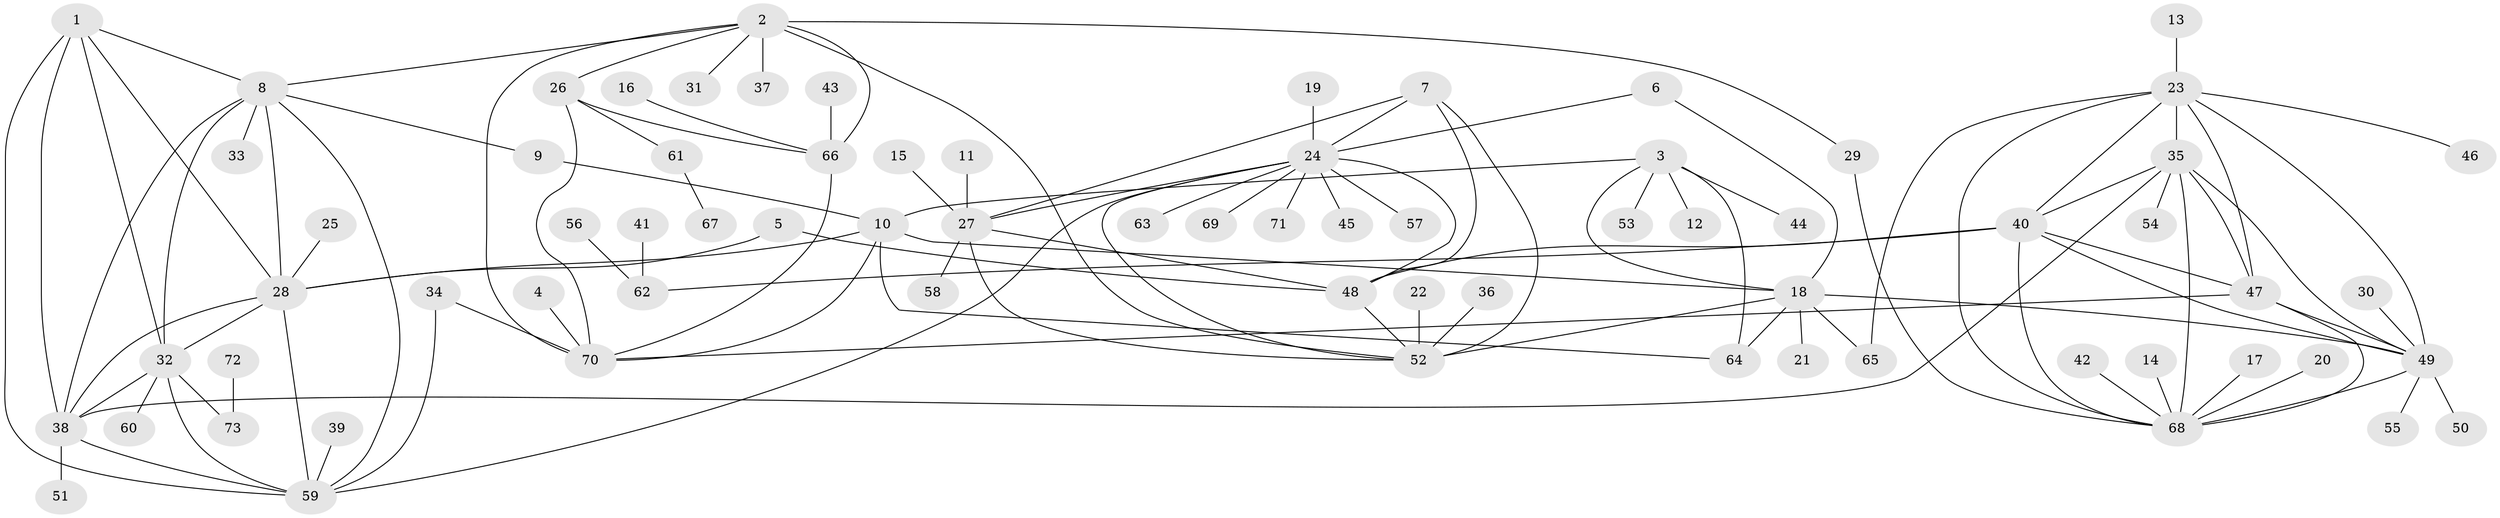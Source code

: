 // original degree distribution, {5: 0.025, 8: 0.03333333333333333, 10: 0.041666666666666664, 9: 0.06666666666666667, 11: 0.016666666666666666, 14: 0.008333333333333333, 6: 0.041666666666666664, 7: 0.016666666666666666, 4: 0.008333333333333333, 2: 0.13333333333333333, 3: 0.016666666666666666, 1: 0.5916666666666667}
// Generated by graph-tools (version 1.1) at 2025/37/03/04/25 23:37:45]
// undirected, 73 vertices, 116 edges
graph export_dot {
  node [color=gray90,style=filled];
  1;
  2;
  3;
  4;
  5;
  6;
  7;
  8;
  9;
  10;
  11;
  12;
  13;
  14;
  15;
  16;
  17;
  18;
  19;
  20;
  21;
  22;
  23;
  24;
  25;
  26;
  27;
  28;
  29;
  30;
  31;
  32;
  33;
  34;
  35;
  36;
  37;
  38;
  39;
  40;
  41;
  42;
  43;
  44;
  45;
  46;
  47;
  48;
  49;
  50;
  51;
  52;
  53;
  54;
  55;
  56;
  57;
  58;
  59;
  60;
  61;
  62;
  63;
  64;
  65;
  66;
  67;
  68;
  69;
  70;
  71;
  72;
  73;
  1 -- 8 [weight=1.0];
  1 -- 28 [weight=1.0];
  1 -- 32 [weight=1.0];
  1 -- 38 [weight=1.0];
  1 -- 59 [weight=1.0];
  2 -- 8 [weight=1.0];
  2 -- 26 [weight=2.0];
  2 -- 29 [weight=1.0];
  2 -- 31 [weight=1.0];
  2 -- 37 [weight=1.0];
  2 -- 52 [weight=1.0];
  2 -- 66 [weight=4.0];
  2 -- 70 [weight=2.0];
  3 -- 10 [weight=1.0];
  3 -- 12 [weight=1.0];
  3 -- 18 [weight=2.0];
  3 -- 44 [weight=1.0];
  3 -- 53 [weight=1.0];
  3 -- 64 [weight=2.0];
  4 -- 70 [weight=1.0];
  5 -- 28 [weight=1.0];
  5 -- 48 [weight=1.0];
  6 -- 18 [weight=1.0];
  6 -- 24 [weight=1.0];
  7 -- 24 [weight=2.0];
  7 -- 27 [weight=2.0];
  7 -- 48 [weight=2.0];
  7 -- 52 [weight=2.0];
  8 -- 9 [weight=1.0];
  8 -- 28 [weight=1.0];
  8 -- 32 [weight=1.0];
  8 -- 33 [weight=1.0];
  8 -- 38 [weight=1.0];
  8 -- 59 [weight=1.0];
  9 -- 10 [weight=1.0];
  10 -- 18 [weight=2.0];
  10 -- 28 [weight=1.0];
  10 -- 64 [weight=2.0];
  10 -- 70 [weight=1.0];
  11 -- 27 [weight=1.0];
  13 -- 23 [weight=1.0];
  14 -- 68 [weight=1.0];
  15 -- 27 [weight=1.0];
  16 -- 66 [weight=1.0];
  17 -- 68 [weight=1.0];
  18 -- 21 [weight=1.0];
  18 -- 49 [weight=1.0];
  18 -- 52 [weight=1.0];
  18 -- 64 [weight=4.0];
  18 -- 65 [weight=1.0];
  19 -- 24 [weight=1.0];
  20 -- 68 [weight=1.0];
  22 -- 52 [weight=1.0];
  23 -- 35 [weight=1.0];
  23 -- 40 [weight=1.0];
  23 -- 46 [weight=1.0];
  23 -- 47 [weight=1.0];
  23 -- 49 [weight=1.0];
  23 -- 65 [weight=1.0];
  23 -- 68 [weight=1.0];
  24 -- 27 [weight=1.0];
  24 -- 45 [weight=1.0];
  24 -- 48 [weight=1.0];
  24 -- 52 [weight=1.0];
  24 -- 57 [weight=1.0];
  24 -- 59 [weight=1.0];
  24 -- 63 [weight=1.0];
  24 -- 69 [weight=1.0];
  24 -- 71 [weight=1.0];
  25 -- 28 [weight=1.0];
  26 -- 61 [weight=1.0];
  26 -- 66 [weight=2.0];
  26 -- 70 [weight=1.0];
  27 -- 48 [weight=1.0];
  27 -- 52 [weight=1.0];
  27 -- 58 [weight=1.0];
  28 -- 32 [weight=1.0];
  28 -- 38 [weight=1.0];
  28 -- 59 [weight=1.0];
  29 -- 68 [weight=1.0];
  30 -- 49 [weight=1.0];
  32 -- 38 [weight=1.0];
  32 -- 59 [weight=1.0];
  32 -- 60 [weight=1.0];
  32 -- 73 [weight=1.0];
  34 -- 59 [weight=1.0];
  34 -- 70 [weight=1.0];
  35 -- 38 [weight=1.0];
  35 -- 40 [weight=1.0];
  35 -- 47 [weight=1.0];
  35 -- 49 [weight=1.0];
  35 -- 54 [weight=1.0];
  35 -- 68 [weight=1.0];
  36 -- 52 [weight=1.0];
  38 -- 51 [weight=1.0];
  38 -- 59 [weight=1.0];
  39 -- 59 [weight=1.0];
  40 -- 47 [weight=1.0];
  40 -- 48 [weight=1.0];
  40 -- 49 [weight=1.0];
  40 -- 62 [weight=1.0];
  40 -- 68 [weight=1.0];
  41 -- 62 [weight=1.0];
  42 -- 68 [weight=1.0];
  43 -- 66 [weight=1.0];
  47 -- 49 [weight=1.0];
  47 -- 68 [weight=1.0];
  47 -- 70 [weight=1.0];
  48 -- 52 [weight=1.0];
  49 -- 50 [weight=1.0];
  49 -- 55 [weight=1.0];
  49 -- 68 [weight=1.0];
  56 -- 62 [weight=1.0];
  61 -- 67 [weight=1.0];
  66 -- 70 [weight=2.0];
  72 -- 73 [weight=1.0];
}
